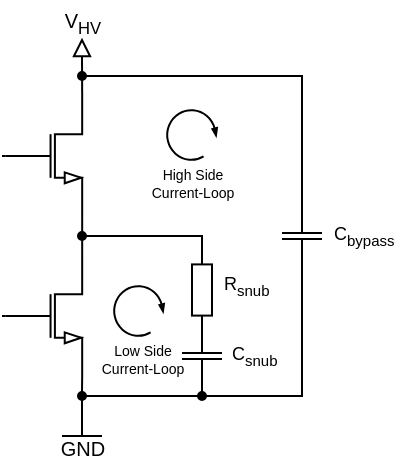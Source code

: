 <mxfile version="18.1.1" type="device"><diagram name="Page-1" id="7e0a89b8-554c-2b80-1dc8-d5c74ca68de4"><mxGraphModel dx="808" dy="467" grid="1" gridSize="10" guides="1" tooltips="1" connect="1" arrows="1" fold="1" page="1" pageScale="1" pageWidth="1100" pageHeight="850" background="none" math="1" shadow="0"><root><mxCell id="0"/><mxCell id="1" parent="0"/><mxCell id="dyT4a4EEtRfVW4L4qN-2-1" value="" style="verticalLabelPosition=bottom;shadow=0;dashed=0;align=center;html=1;verticalAlign=top;shape=mxgraph.electrical.transistors.nmos;pointerEvents=1;" vertex="1" parent="1"><mxGeometry x="441" y="340" width="40" height="60" as="geometry"/></mxCell><mxCell id="dyT4a4EEtRfVW4L4qN-2-2" value="" style="verticalLabelPosition=bottom;shadow=0;dashed=0;align=center;html=1;verticalAlign=top;shape=mxgraph.electrical.transistors.nmos;pointerEvents=1;" vertex="1" parent="1"><mxGeometry x="441" y="420" width="40" height="60" as="geometry"/></mxCell><mxCell id="dyT4a4EEtRfVW4L4qN-2-3" value="" style="endArrow=none;html=1;rounded=0;fontSize=9;fontColor=default;strokeWidth=1;entryX=1;entryY=1;entryDx=0;entryDy=0;entryPerimeter=0;exitX=1;exitY=0;exitDx=0;exitDy=0;exitPerimeter=0;" edge="1" parent="1" source="dyT4a4EEtRfVW4L4qN-2-2" target="dyT4a4EEtRfVW4L4qN-2-1"><mxGeometry width="50" height="50" relative="1" as="geometry"><mxPoint x="380" y="440" as="sourcePoint"/><mxPoint x="430" y="390" as="targetPoint"/></mxGeometry></mxCell><mxCell id="dyT4a4EEtRfVW4L4qN-2-4" value="" style="pointerEvents=1;verticalLabelPosition=bottom;shadow=0;dashed=0;align=center;html=1;verticalAlign=top;shape=mxgraph.electrical.resistors.resistor_1;labelBackgroundColor=none;labelBorderColor=none;fontSize=9;fontColor=default;strokeWidth=1;fillColor=none;rotation=-90;" vertex="1" parent="1"><mxGeometry x="520" y="432" width="40" height="10" as="geometry"/></mxCell><mxCell id="dyT4a4EEtRfVW4L4qN-2-5" value="" style="endArrow=none;html=1;rounded=0;fontSize=9;fontColor=default;strokeWidth=1;exitX=1;exitY=0.5;exitDx=0;exitDy=0;exitPerimeter=0;" edge="1" parent="1" source="dyT4a4EEtRfVW4L4qN-2-4"><mxGeometry width="50" height="50" relative="1" as="geometry"><mxPoint x="560" y="410" as="sourcePoint"/><mxPoint x="480" y="410" as="targetPoint"/><Array as="points"><mxPoint x="540" y="410"/></Array></mxGeometry></mxCell><mxCell id="dyT4a4EEtRfVW4L4qN-2-6" value="" style="ellipse;whiteSpace=wrap;html=1;labelBackgroundColor=none;labelBorderColor=none;fontSize=9;fontColor=default;strokeWidth=1;fillColor=#000000;" vertex="1" parent="1"><mxGeometry x="478" y="408" width="4" height="4" as="geometry"/></mxCell><mxCell id="dyT4a4EEtRfVW4L4qN-2-7" value="" style="pointerEvents=1;verticalLabelPosition=bottom;shadow=0;dashed=0;align=center;html=1;verticalAlign=top;shape=mxgraph.electrical.capacitors.capacitor_1;labelBackgroundColor=none;labelBorderColor=none;fontSize=9;fontColor=default;strokeWidth=1;fillColor=#000000;rotation=90;" vertex="1" parent="1"><mxGeometry x="525" y="460" width="30" height="20" as="geometry"/></mxCell><mxCell id="dyT4a4EEtRfVW4L4qN-2-8" value="" style="endArrow=none;html=1;rounded=0;strokeWidth=1;entryX=1;entryY=0.5;entryDx=0;entryDy=0;entryPerimeter=0;" edge="1" parent="1"><mxGeometry width="50" height="50" relative="1" as="geometry"><mxPoint x="480" y="510" as="sourcePoint"/><mxPoint x="480" y="490" as="targetPoint"/></mxGeometry></mxCell><mxCell id="dyT4a4EEtRfVW4L4qN-2-9" value="" style="endArrow=none;html=1;rounded=0;strokeWidth=1;" edge="1" parent="1"><mxGeometry width="50" height="50" relative="1" as="geometry"><mxPoint x="470" y="510" as="sourcePoint"/><mxPoint x="490" y="510" as="targetPoint"/></mxGeometry></mxCell><mxCell id="dyT4a4EEtRfVW4L4qN-2-10" value="&lt;font style=&quot;font-size: 10px;&quot;&gt;GND&lt;/font&gt;" style="text;html=1;align=center;verticalAlign=middle;resizable=0;points=[];autosize=1;strokeColor=none;fillColor=none;" vertex="1" parent="1"><mxGeometry x="460" y="506" width="40" height="20" as="geometry"/></mxCell><mxCell id="dyT4a4EEtRfVW4L4qN-2-11" value="" style="endArrow=none;html=1;rounded=0;fontSize=9;fontColor=default;strokeWidth=1;entryX=1;entryY=0.5;entryDx=0;entryDy=0;entryPerimeter=0;" edge="1" parent="1" target="dyT4a4EEtRfVW4L4qN-2-7"><mxGeometry width="50" height="50" relative="1" as="geometry"><mxPoint x="480" y="490" as="sourcePoint"/><mxPoint x="480" y="450" as="targetPoint"/><Array as="points"><mxPoint x="540" y="490"/></Array></mxGeometry></mxCell><mxCell id="dyT4a4EEtRfVW4L4qN-2-14" value="" style="ellipse;whiteSpace=wrap;html=1;labelBackgroundColor=none;labelBorderColor=none;fontSize=9;fontColor=default;strokeWidth=1;fillColor=#000000;" vertex="1" parent="1"><mxGeometry x="478" y="488" width="4" height="4" as="geometry"/></mxCell><mxCell id="dyT4a4EEtRfVW4L4qN-2-15" value="" style="endArrow=none;html=1;rounded=0;fontSize=9;fontColor=default;strokeWidth=1;entryX=1;entryY=1;entryDx=0;entryDy=0;entryPerimeter=0;exitX=0.5;exitY=0;exitDx=0;exitDy=0;" edge="1" parent="1" source="dyT4a4EEtRfVW4L4qN-2-14" target="dyT4a4EEtRfVW4L4qN-2-2"><mxGeometry width="50" height="50" relative="1" as="geometry"><mxPoint x="470" y="450" as="sourcePoint"/><mxPoint x="520" y="400" as="targetPoint"/></mxGeometry></mxCell><mxCell id="dyT4a4EEtRfVW4L4qN-2-17" value="" style="triangle;whiteSpace=wrap;html=1;rotation=-90;" vertex="1" parent="1"><mxGeometry x="475.96" y="312" width="8.07" height="8.12" as="geometry"/></mxCell><mxCell id="dyT4a4EEtRfVW4L4qN-2-18" value="&lt;font style=&quot;font-size: 10px;&quot;&gt;V&lt;sub&gt;HV&lt;/sub&gt;&lt;/font&gt;" style="text;html=1;align=center;verticalAlign=middle;resizable=0;points=[];autosize=1;strokeColor=none;fillColor=none;" vertex="1" parent="1"><mxGeometry x="465" y="292" width="30" height="20" as="geometry"/></mxCell><mxCell id="dyT4a4EEtRfVW4L4qN-2-19" value="" style="endArrow=none;html=1;rounded=0;fontSize=9;fontColor=default;strokeWidth=1;entryX=0;entryY=0.5;entryDx=0;entryDy=0;exitX=1;exitY=0;exitDx=0;exitDy=0;exitPerimeter=0;" edge="1" parent="1" source="dyT4a4EEtRfVW4L4qN-2-1" target="dyT4a4EEtRfVW4L4qN-2-17"><mxGeometry width="50" height="50" relative="1" as="geometry"><mxPoint x="480.091" y="330" as="sourcePoint"/><mxPoint x="580" y="360" as="targetPoint"/></mxGeometry></mxCell><mxCell id="dyT4a4EEtRfVW4L4qN-2-24" value="" style="endArrow=none;html=1;rounded=0;fontSize=9;fontColor=default;strokeWidth=1;entryX=0;entryY=0.5;entryDx=0;entryDy=0;entryPerimeter=0;" edge="1" parent="1" target="dyT4a4EEtRfVW4L4qN-2-26"><mxGeometry width="50" height="50" relative="1" as="geometry"><mxPoint x="480" y="330" as="sourcePoint"/><mxPoint x="600" y="390" as="targetPoint"/><Array as="points"><mxPoint x="590" y="330"/></Array></mxGeometry></mxCell><mxCell id="dyT4a4EEtRfVW4L4qN-2-25" value="" style="endArrow=none;html=1;rounded=0;fontSize=9;fontColor=default;strokeWidth=1;entryX=1;entryY=0.5;entryDx=0;entryDy=0;entryPerimeter=0;" edge="1" parent="1" source="dyT4a4EEtRfVW4L4qN-2-27" target="dyT4a4EEtRfVW4L4qN-2-26"><mxGeometry width="50" height="50" relative="1" as="geometry"><mxPoint x="560" y="490" as="sourcePoint"/><mxPoint x="600" y="430" as="targetPoint"/><Array as="points"><mxPoint x="590" y="490"/></Array></mxGeometry></mxCell><mxCell id="dyT4a4EEtRfVW4L4qN-2-26" value="" style="pointerEvents=1;verticalLabelPosition=bottom;shadow=0;dashed=0;align=center;html=1;verticalAlign=top;shape=mxgraph.electrical.capacitors.capacitor_1;labelBackgroundColor=none;labelBorderColor=none;fontSize=9;fontColor=default;strokeWidth=1;fillColor=#000000;rotation=90;" vertex="1" parent="1"><mxGeometry x="575" y="400" width="30" height="20" as="geometry"/></mxCell><mxCell id="dyT4a4EEtRfVW4L4qN-2-27" value="" style="ellipse;whiteSpace=wrap;html=1;labelBackgroundColor=none;labelBorderColor=none;fontSize=9;fontColor=default;strokeWidth=1;fillColor=#000000;" vertex="1" parent="1"><mxGeometry x="538" y="488" width="4" height="4" as="geometry"/></mxCell><mxCell id="dyT4a4EEtRfVW4L4qN-2-28" value="" style="verticalLabelPosition=middle;html=1;verticalAlign=middle;strokeWidth=1;shape=mxgraph.lean_mapping.physical_pull;rounded=1;shadow=0;comic=0;labelBackgroundColor=none;fillColor=#000000;fontFamily=Verdana;fontSize=16;align=center;flipH=1;labelPosition=center;rotation=-180;" vertex="1" parent="1"><mxGeometry x="522.5" y="347" width="25" height="25" as="geometry"/></mxCell><mxCell id="dyT4a4EEtRfVW4L4qN-2-32" value="" style="verticalLabelPosition=middle;html=1;verticalAlign=middle;strokeWidth=1;shape=mxgraph.lean_mapping.physical_pull;rounded=1;shadow=0;comic=0;labelBackgroundColor=none;fillColor=#000000;fontFamily=Verdana;fontSize=16;align=center;flipH=1;labelPosition=center;rotation=-180;" vertex="1" parent="1"><mxGeometry x="496" y="435" width="25" height="25" as="geometry"/></mxCell><mxCell id="dyT4a4EEtRfVW4L4qN-2-36" value="&lt;font style=&quot;font-size: 7px;&quot;&gt;High Side&lt;br style=&quot;font-size: 7px;&quot;&gt;Current-Loop&lt;/font&gt;" style="text;html=1;align=center;verticalAlign=middle;resizable=0;points=[];autosize=1;strokeColor=none;fillColor=none;fontSize=7;spacingBottom=-4;spacingLeft=-1;" vertex="1" parent="1"><mxGeometry x="505" y="372" width="60" height="20" as="geometry"/></mxCell><mxCell id="dyT4a4EEtRfVW4L4qN-2-37" value="&lt;font style=&quot;font-size: 7px;&quot;&gt;Low Side&lt;br style=&quot;font-size: 7px;&quot;&gt;Current-Loop&lt;/font&gt;" style="text;html=1;align=center;verticalAlign=middle;resizable=0;points=[];autosize=1;strokeColor=none;fillColor=none;fontSize=7;spacingBottom=-4;spacingLeft=-1;" vertex="1" parent="1"><mxGeometry x="480" y="460" width="60" height="20" as="geometry"/></mxCell><mxCell id="dyT4a4EEtRfVW4L4qN-2-39" value="" style="ellipse;whiteSpace=wrap;html=1;labelBackgroundColor=none;labelBorderColor=none;fontSize=9;fontColor=default;strokeWidth=1;fillColor=#000000;" vertex="1" parent="1"><mxGeometry x="478" y="328" width="4" height="4" as="geometry"/></mxCell><mxCell id="dyT4a4EEtRfVW4L4qN-2-40" value="R&lt;sub&gt;snub&lt;/sub&gt;" style="text;html=1;align=left;verticalAlign=bottom;resizable=0;points=[];autosize=1;strokeColor=none;fillColor=none;fontSize=9;spacingBottom=-4;spacingLeft=-1;" vertex="1" parent="1"><mxGeometry x="550" y="420" width="40" height="20" as="geometry"/></mxCell><mxCell id="dyT4a4EEtRfVW4L4qN-2-41" value="C&lt;sub&gt;snub&lt;/sub&gt;" style="text;html=1;align=left;verticalAlign=bottom;resizable=0;points=[];autosize=1;strokeColor=none;fillColor=none;fontSize=9;spacingBottom=-4;spacingLeft=-1;" vertex="1" parent="1"><mxGeometry x="554" y="455" width="40" height="20" as="geometry"/></mxCell><mxCell id="dyT4a4EEtRfVW4L4qN-2-42" value="C&lt;sub&gt;bypass&lt;/sub&gt;" style="text;html=1;align=left;verticalAlign=bottom;resizable=0;points=[];autosize=1;strokeColor=none;fillColor=none;fontSize=9;spacingBottom=-4;spacingLeft=-1;" vertex="1" parent="1"><mxGeometry x="605" y="395" width="40" height="20" as="geometry"/></mxCell><mxCell id="dyT4a4EEtRfVW4L4qN-2-43" value="" style="endArrow=none;html=1;rounded=0;fontFamily=CMU Serif;fontSize=9;fontColor=default;strokeWidth=1;entryX=0;entryY=0.5;entryDx=0;entryDy=0;entryPerimeter=0;" edge="1" parent="1" target="dyT4a4EEtRfVW4L4qN-2-1"><mxGeometry width="50" height="50" relative="1" as="geometry"><mxPoint x="440" y="370" as="sourcePoint"/><mxPoint x="430" y="400" as="targetPoint"/></mxGeometry></mxCell><mxCell id="dyT4a4EEtRfVW4L4qN-2-45" value="" style="endArrow=none;html=1;rounded=0;fontFamily=CMU Serif;fontSize=9;fontColor=default;strokeWidth=1;entryX=0;entryY=0.5;entryDx=0;entryDy=0;entryPerimeter=0;" edge="1" parent="1" target="dyT4a4EEtRfVW4L4qN-2-2"><mxGeometry width="50" height="50" relative="1" as="geometry"><mxPoint x="440" y="450" as="sourcePoint"/><mxPoint x="430" y="400" as="targetPoint"/></mxGeometry></mxCell></root></mxGraphModel></diagram></mxfile>
